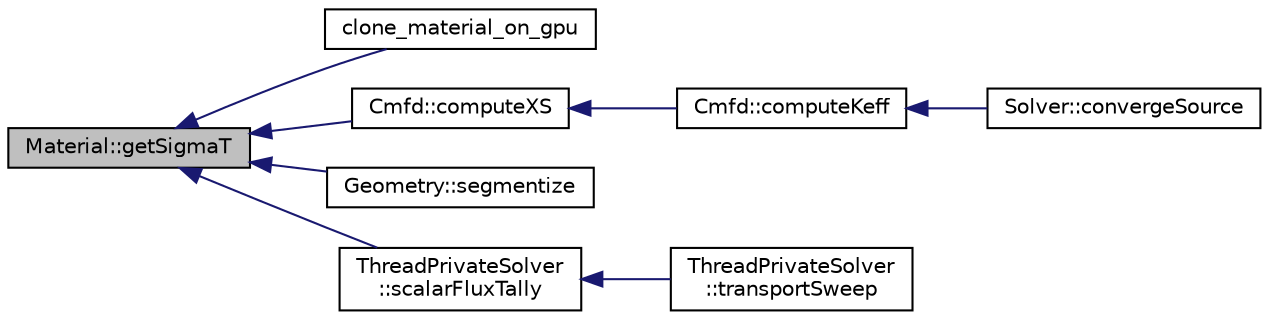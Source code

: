 digraph "Material::getSigmaT"
{
  edge [fontname="Helvetica",fontsize="10",labelfontname="Helvetica",labelfontsize="10"];
  node [fontname="Helvetica",fontsize="10",shape=record];
  rankdir="LR";
  Node1 [label="Material::getSigmaT",height=0.2,width=0.4,color="black", fillcolor="grey75", style="filled" fontcolor="black"];
  Node1 -> Node2 [dir="back",color="midnightblue",fontsize="10",style="solid",fontname="Helvetica"];
  Node2 [label="clone_material_on_gpu",height=0.2,width=0.4,color="black", fillcolor="white", style="filled",URL="$clone_8h.html#a25d70b9ce81a05a9d74d97e6f7e1de9a",tooltip="Given a pointer to a Material on the host and a dev_material on the GPU, copy all of the properties f..."];
  Node1 -> Node3 [dir="back",color="midnightblue",fontsize="10",style="solid",fontname="Helvetica"];
  Node3 [label="Cmfd::computeXS",height=0.2,width=0.4,color="black", fillcolor="white", style="filled",URL="$classCmfd.html#a5b38eb0bd9a89a63071283a0c93a801c",tooltip="Create cross-sections and fluxes for each Cmfd cell by energy condensing and volume averaging cross s..."];
  Node3 -> Node4 [dir="back",color="midnightblue",fontsize="10",style="solid",fontname="Helvetica"];
  Node4 [label="Cmfd::computeKeff",height=0.2,width=0.4,color="black", fillcolor="white", style="filled",URL="$classCmfd.html#ad3da57b100041e93e2ca8d6b89137775",tooltip="CMFD solver that solves the diffusion problem."];
  Node4 -> Node5 [dir="back",color="midnightblue",fontsize="10",style="solid",fontname="Helvetica"];
  Node5 [label="Solver::convergeSource",height=0.2,width=0.4,color="black", fillcolor="white", style="filled",URL="$classSolver.html#af8358a66a7cbd56339211f80a2365678",tooltip="Computes keff by performing a series of transport sweep and source updates."];
  Node1 -> Node6 [dir="back",color="midnightblue",fontsize="10",style="solid",fontname="Helvetica"];
  Node6 [label="Geometry::segmentize",height=0.2,width=0.4,color="black", fillcolor="white", style="filled",URL="$classGeometry.html#a21a092d997179d6bea6c66f592faa6de",tooltip="This method performs ray tracing to create Track segments within each flat source region in the Geome..."];
  Node1 -> Node7 [dir="back",color="midnightblue",fontsize="10",style="solid",fontname="Helvetica"];
  Node7 [label="ThreadPrivateSolver\l::scalarFluxTally",height=0.2,width=0.4,color="black", fillcolor="white", style="filled",URL="$classThreadPrivateSolver.html#a0d9da6c56e767cb2d16759e92e0fecf1",tooltip="Computes the contribution to the FSR scalar flux from a Track segment."];
  Node7 -> Node8 [dir="back",color="midnightblue",fontsize="10",style="solid",fontname="Helvetica"];
  Node8 [label="ThreadPrivateSolver\l::transportSweep",height=0.2,width=0.4,color="black", fillcolor="white", style="filled",URL="$classThreadPrivateSolver.html#ad784c540c10f88aafe54965631c139e0",tooltip="This method performs one transport sweep of all azimuthal angles, Tracks, Track segments, polar angles and energy groups."];
}
